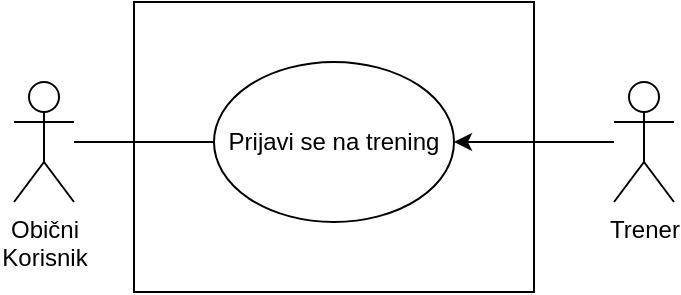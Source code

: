 <mxfile version="24.8.3">
  <diagram name="Page-1" id="924dohbuH_Oe8iANkcs4">
    <mxGraphModel dx="751" dy="499" grid="1" gridSize="10" guides="1" tooltips="1" connect="1" arrows="1" fold="1" page="1" pageScale="1" pageWidth="827" pageHeight="1169" math="0" shadow="0">
      <root>
        <mxCell id="0" />
        <mxCell id="1" parent="0" />
        <mxCell id="i3iJV8fuebZiY-3vzbVX-1" value="" style="rounded=0;whiteSpace=wrap;html=1;" vertex="1" parent="1">
          <mxGeometry x="90" y="135" width="200" height="145" as="geometry" />
        </mxCell>
        <mxCell id="i3iJV8fuebZiY-3vzbVX-7" value="&amp;lt;&amp;lt;Include&amp;gt;&amp;gt;" style="rounded=0;orthogonalLoop=1;jettySize=auto;html=1;dashed=1;endArrow=none;endFill=0;startArrow=classic;startFill=1;" edge="1" parent="1" target="i3iJV8fuebZiY-3vzbVX-6">
          <mxGeometry relative="1" as="geometry">
            <mxPoint x="329.864" y="180.544" as="sourcePoint" />
          </mxGeometry>
        </mxCell>
        <mxCell id="i3iJV8fuebZiY-3vzbVX-45" value="" style="edgeStyle=orthogonalEdgeStyle;rounded=0;orthogonalLoop=1;jettySize=auto;html=1;endArrow=none;endFill=0;" edge="1" parent="1" source="i3iJV8fuebZiY-3vzbVX-12" target="i3iJV8fuebZiY-3vzbVX-41">
          <mxGeometry relative="1" as="geometry" />
        </mxCell>
        <mxCell id="i3iJV8fuebZiY-3vzbVX-12" value="Obični&lt;div&gt;Korisnik&lt;/div&gt;" style="shape=umlActor;verticalLabelPosition=bottom;verticalAlign=top;html=1;outlineConnect=0;" vertex="1" parent="1">
          <mxGeometry x="30" y="175" width="30" height="60" as="geometry" />
        </mxCell>
        <mxCell id="i3iJV8fuebZiY-3vzbVX-34" value="" style="rounded=0;orthogonalLoop=1;jettySize=auto;html=1;" edge="1" parent="1" target="i3iJV8fuebZiY-3vzbVX-33">
          <mxGeometry relative="1" as="geometry">
            <mxPoint x="400" y="205" as="sourcePoint" />
          </mxGeometry>
        </mxCell>
        <mxCell id="i3iJV8fuebZiY-3vzbVX-23" value="" style="edgeStyle=orthogonalEdgeStyle;rounded=0;orthogonalLoop=1;jettySize=auto;html=1;" edge="1" parent="1" source="i3iJV8fuebZiY-3vzbVX-21">
          <mxGeometry relative="1" as="geometry">
            <mxPoint x="300.0" y="340" as="targetPoint" />
          </mxGeometry>
        </mxCell>
        <mxCell id="i3iJV8fuebZiY-3vzbVX-39" value="" style="edgeStyle=orthogonalEdgeStyle;rounded=0;orthogonalLoop=1;jettySize=auto;html=1;" edge="1" parent="1" target="i3iJV8fuebZiY-3vzbVX-14">
          <mxGeometry relative="1" as="geometry">
            <mxPoint x="230" y="205" as="sourcePoint" />
          </mxGeometry>
        </mxCell>
        <mxCell id="i3iJV8fuebZiY-3vzbVX-41" value="Prijavi se na trening" style="ellipse;whiteSpace=wrap;html=1;" vertex="1" parent="1">
          <mxGeometry x="130" y="165" width="120" height="80" as="geometry" />
        </mxCell>
        <mxCell id="i3iJV8fuebZiY-3vzbVX-52" value="" style="edgeStyle=orthogonalEdgeStyle;rounded=0;orthogonalLoop=1;jettySize=auto;html=1;" edge="1" parent="1" source="i3iJV8fuebZiY-3vzbVX-51" target="i3iJV8fuebZiY-3vzbVX-41">
          <mxGeometry relative="1" as="geometry" />
        </mxCell>
        <mxCell id="i3iJV8fuebZiY-3vzbVX-51" value="Trener" style="shape=umlActor;verticalLabelPosition=bottom;verticalAlign=top;html=1;outlineConnect=0;" vertex="1" parent="1">
          <mxGeometry x="330" y="175" width="30" height="60" as="geometry" />
        </mxCell>
      </root>
    </mxGraphModel>
  </diagram>
</mxfile>

